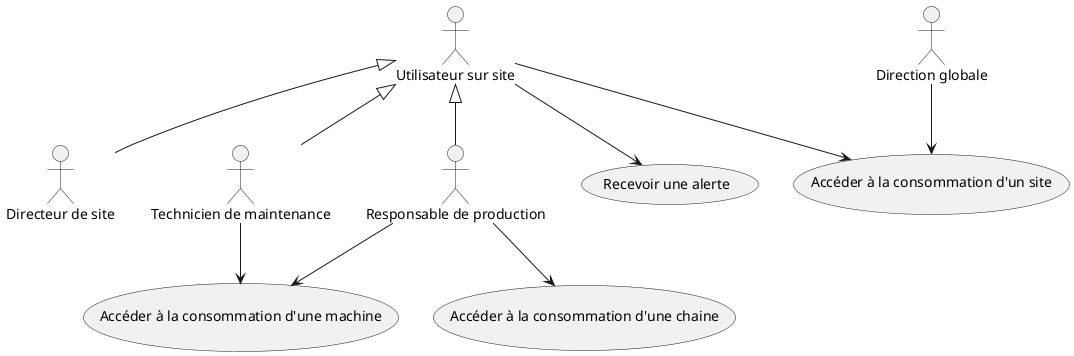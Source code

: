 @startuml
actor :Utilisateur sur site: as US
actor :Direction globale: as DG
actor :Directeur de site: as DS
actor :Responsable de production: as RP
actor :Technicien de maintenance: as TM
US <|-- DS
US <|-- RP
US <|-- TM

usecase "Accéder à la consommation d'une machine" as CM
usecase "Accéder à la consommation d'une chaine" as CC
usecase "Accéder à la consommation d'un site" as CS
usecase "Recevoir une alerte" as RA
RP --> CC
DG --> CS
TM --> CM
RP --> CM
US --> CS
US --> RA
@enduml